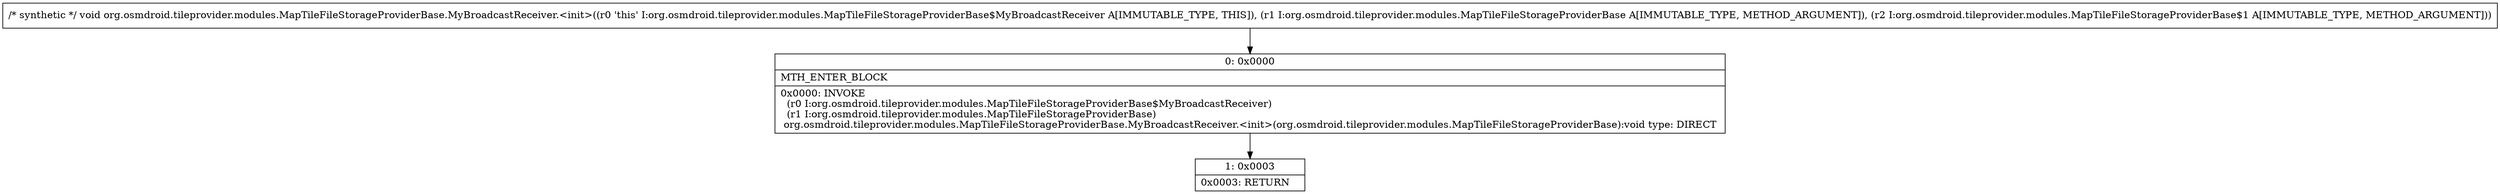digraph "CFG fororg.osmdroid.tileprovider.modules.MapTileFileStorageProviderBase.MyBroadcastReceiver.\<init\>(Lorg\/osmdroid\/tileprovider\/modules\/MapTileFileStorageProviderBase;Lorg\/osmdroid\/tileprovider\/modules\/MapTileFileStorageProviderBase$1;)V" {
Node_0 [shape=record,label="{0\:\ 0x0000|MTH_ENTER_BLOCK\l|0x0000: INVOKE  \l  (r0 I:org.osmdroid.tileprovider.modules.MapTileFileStorageProviderBase$MyBroadcastReceiver)\l  (r1 I:org.osmdroid.tileprovider.modules.MapTileFileStorageProviderBase)\l org.osmdroid.tileprovider.modules.MapTileFileStorageProviderBase.MyBroadcastReceiver.\<init\>(org.osmdroid.tileprovider.modules.MapTileFileStorageProviderBase):void type: DIRECT \l}"];
Node_1 [shape=record,label="{1\:\ 0x0003|0x0003: RETURN   \l}"];
MethodNode[shape=record,label="{\/* synthetic *\/ void org.osmdroid.tileprovider.modules.MapTileFileStorageProviderBase.MyBroadcastReceiver.\<init\>((r0 'this' I:org.osmdroid.tileprovider.modules.MapTileFileStorageProviderBase$MyBroadcastReceiver A[IMMUTABLE_TYPE, THIS]), (r1 I:org.osmdroid.tileprovider.modules.MapTileFileStorageProviderBase A[IMMUTABLE_TYPE, METHOD_ARGUMENT]), (r2 I:org.osmdroid.tileprovider.modules.MapTileFileStorageProviderBase$1 A[IMMUTABLE_TYPE, METHOD_ARGUMENT])) }"];
MethodNode -> Node_0;
Node_0 -> Node_1;
}

